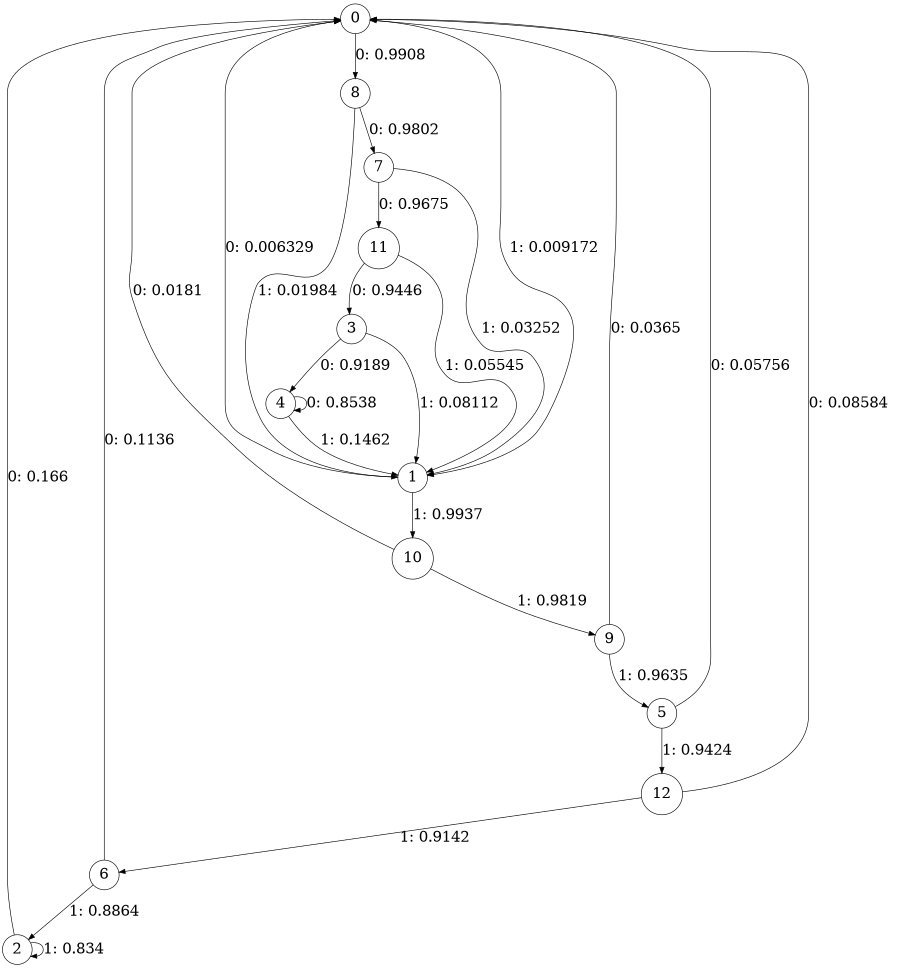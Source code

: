 digraph "ch1_random_source_L7" {
size = "6,8.5";
ratio = "fill";
node [shape = circle];
node [fontsize = 24];
edge [fontsize = 24];
0 -> 8 [label = "0: 0.9908   "];
0 -> 1 [label = "1: 0.009172  "];
1 -> 0 [label = "0: 0.006329  "];
1 -> 10 [label = "1: 0.9937   "];
2 -> 0 [label = "0: 0.166    "];
2 -> 2 [label = "1: 0.834    "];
3 -> 4 [label = "0: 0.9189   "];
3 -> 1 [label = "1: 0.08112  "];
4 -> 4 [label = "0: 0.8538   "];
4 -> 1 [label = "1: 0.1462   "];
5 -> 0 [label = "0: 0.05756  "];
5 -> 12 [label = "1: 0.9424   "];
6 -> 0 [label = "0: 0.1136   "];
6 -> 2 [label = "1: 0.8864   "];
7 -> 11 [label = "0: 0.9675   "];
7 -> 1 [label = "1: 0.03252  "];
8 -> 7 [label = "0: 0.9802   "];
8 -> 1 [label = "1: 0.01984  "];
9 -> 0 [label = "0: 0.0365   "];
9 -> 5 [label = "1: 0.9635   "];
10 -> 0 [label = "0: 0.0181   "];
10 -> 9 [label = "1: 0.9819   "];
11 -> 3 [label = "0: 0.9446   "];
11 -> 1 [label = "1: 0.05545  "];
12 -> 0 [label = "0: 0.08584  "];
12 -> 6 [label = "1: 0.9142   "];
}